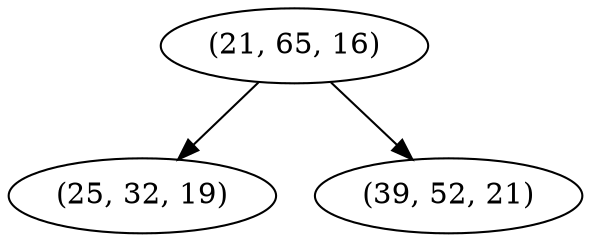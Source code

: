 digraph tree {
    "(21, 65, 16)";
    "(25, 32, 19)";
    "(39, 52, 21)";
    "(21, 65, 16)" -> "(25, 32, 19)";
    "(21, 65, 16)" -> "(39, 52, 21)";
}
